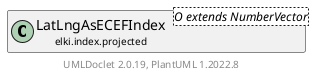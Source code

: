 @startuml
    remove .*\.(Instance|Par|Parameterizer|Factory)$
    set namespaceSeparator none
    hide empty fields
    hide empty methods

    class "<size:14>LatLngAsECEFIndex.Factory\n<size:10>elki.index.projected" as elki.index.projected.LatLngAsECEFIndex.Factory<O extends NumberVector> [[LatLngAsECEFIndex.Factory.html]] {
        ~norefine: boolean
        +Factory(IndexFactory<O extends NumberVector>, boolean, boolean, EarthModel)
        +instantiate(Relation<O extends NumberVector>): ProjectedIndex<O extends NumberVector, O extends NumberVector>
    }

    class "<size:14>ProjectedIndex.Factory\n<size:10>elki.index.projected" as elki.index.projected.ProjectedIndex.Factory<O extends NumberVector, O extends NumberVector> [[ProjectedIndex.Factory.html]]
    class "<size:14>LatLngAsECEFIndex\n<size:10>elki.index.projected" as elki.index.projected.LatLngAsECEFIndex<O extends NumberVector> [[LatLngAsECEFIndex.html]]
    class "<size:14>LatLngAsECEFIndex.Factory.Par\n<size:10>elki.index.projected" as elki.index.projected.LatLngAsECEFIndex.Factory.Par<O extends NumberVector>

    elki.index.projected.ProjectedIndex.Factory <|-- elki.index.projected.LatLngAsECEFIndex.Factory
    elki.index.projected.LatLngAsECEFIndex +-- elki.index.projected.LatLngAsECEFIndex.Factory
    elki.index.projected.LatLngAsECEFIndex.Factory +-- elki.index.projected.LatLngAsECEFIndex.Factory.Par

    center footer UMLDoclet 2.0.19, PlantUML 1.2022.8
@enduml
